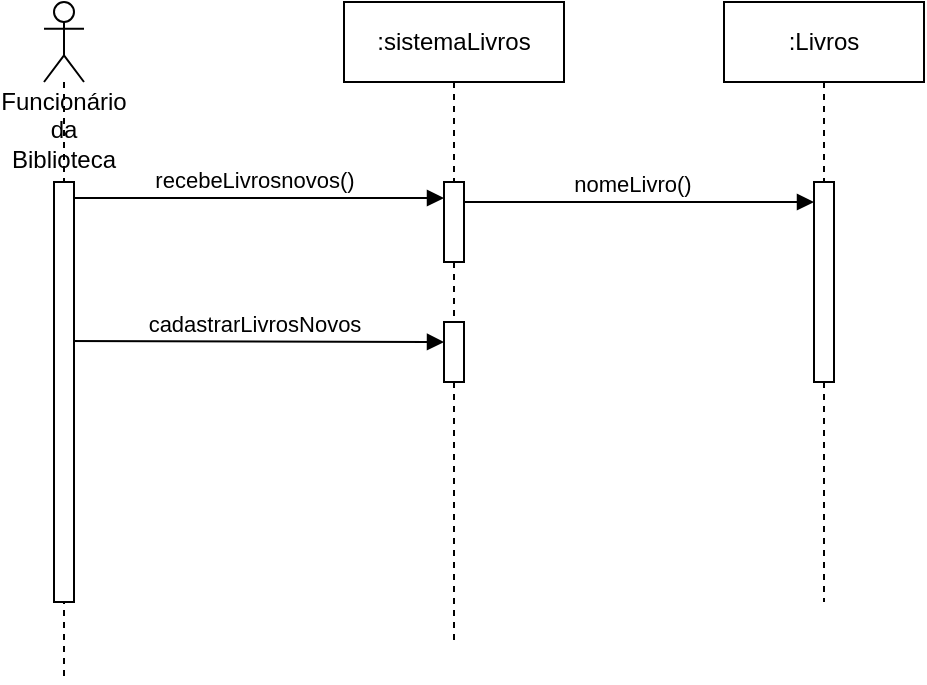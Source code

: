 <mxfile version="13.8.8" type="github">
  <diagram id="8-qFMdN2M5BpMNW03hwC" name="Page-1">
    <mxGraphModel dx="856" dy="533" grid="1" gridSize="10" guides="1" tooltips="1" connect="1" arrows="1" fold="1" page="1" pageScale="1" pageWidth="1169" pageHeight="827" math="0" shadow="0">
      <root>
        <mxCell id="0" />
        <mxCell id="1" parent="0" />
        <mxCell id="RcH9cWTwy_EmR8gQbs1w-9" value="nomeLivro()" style="html=1;verticalAlign=bottom;endArrow=block;exitX=0.2;exitY=0.25;exitDx=0;exitDy=0;exitPerimeter=0;" edge="1" parent="1" source="RcH9cWTwy_EmR8gQbs1w-3" target="RcH9cWTwy_EmR8gQbs1w-8">
          <mxGeometry width="80" relative="1" as="geometry">
            <mxPoint x="330" y="178" as="sourcePoint" />
            <mxPoint x="460" y="178" as="targetPoint" />
          </mxGeometry>
        </mxCell>
        <mxCell id="RcH9cWTwy_EmR8gQbs1w-5" value="cadastrarLivrosNovos" style="html=1;verticalAlign=bottom;endArrow=block;" edge="1" parent="1">
          <mxGeometry width="80" relative="1" as="geometry">
            <mxPoint x="89.5" y="249.5" as="sourcePoint" />
            <mxPoint x="280" y="250" as="targetPoint" />
          </mxGeometry>
        </mxCell>
        <mxCell id="RcH9cWTwy_EmR8gQbs1w-2" value="recebeLivrosnovos()" style="html=1;verticalAlign=bottom;endArrow=block;entryX=0;entryY=0.2;entryDx=0;entryDy=0;entryPerimeter=0;" edge="1" parent="1" source="YvCRl8Iy_vgOIxh5A2Na-1" target="RcH9cWTwy_EmR8gQbs1w-3">
          <mxGeometry width="80" relative="1" as="geometry">
            <mxPoint x="130" y="180" as="sourcePoint" />
            <mxPoint x="230" y="183" as="targetPoint" />
          </mxGeometry>
        </mxCell>
        <mxCell id="YvCRl8Iy_vgOIxh5A2Na-1" value="Funcionário da Biblioteca" style="shape=umlLifeline;participant=umlActor;perimeter=lifelinePerimeter;whiteSpace=wrap;html=1;container=1;collapsible=0;recursiveResize=0;verticalAlign=top;spacingTop=36;outlineConnect=0;" parent="1" vertex="1">
          <mxGeometry x="80" y="80" width="20" height="340" as="geometry" />
        </mxCell>
        <mxCell id="RcH9cWTwy_EmR8gQbs1w-4" value="" style="html=1;points=[];perimeter=orthogonalPerimeter;" vertex="1" parent="YvCRl8Iy_vgOIxh5A2Na-1">
          <mxGeometry x="5" y="90" width="10" height="210" as="geometry" />
        </mxCell>
        <mxCell id="RcH9cWTwy_EmR8gQbs1w-1" value=":sistemaLivros" style="shape=umlLifeline;perimeter=lifelinePerimeter;whiteSpace=wrap;html=1;container=1;collapsible=0;recursiveResize=0;outlineConnect=0;" vertex="1" parent="1">
          <mxGeometry x="230" y="80" width="110" height="320" as="geometry" />
        </mxCell>
        <mxCell id="RcH9cWTwy_EmR8gQbs1w-3" value="" style="html=1;points=[];perimeter=orthogonalPerimeter;" vertex="1" parent="RcH9cWTwy_EmR8gQbs1w-1">
          <mxGeometry x="50" y="90" width="10" height="40" as="geometry" />
        </mxCell>
        <mxCell id="RcH9cWTwy_EmR8gQbs1w-6" value="" style="html=1;points=[];perimeter=orthogonalPerimeter;" vertex="1" parent="RcH9cWTwy_EmR8gQbs1w-1">
          <mxGeometry x="50" y="160" width="10" height="30" as="geometry" />
        </mxCell>
        <mxCell id="RcH9cWTwy_EmR8gQbs1w-7" value=":Livros" style="shape=umlLifeline;perimeter=lifelinePerimeter;whiteSpace=wrap;html=1;container=1;collapsible=0;recursiveResize=0;outlineConnect=0;" vertex="1" parent="1">
          <mxGeometry x="420" y="80" width="100" height="300" as="geometry" />
        </mxCell>
        <mxCell id="RcH9cWTwy_EmR8gQbs1w-8" value="" style="html=1;points=[];perimeter=orthogonalPerimeter;" vertex="1" parent="RcH9cWTwy_EmR8gQbs1w-7">
          <mxGeometry x="45" y="90" width="10" height="100" as="geometry" />
        </mxCell>
      </root>
    </mxGraphModel>
  </diagram>
</mxfile>
